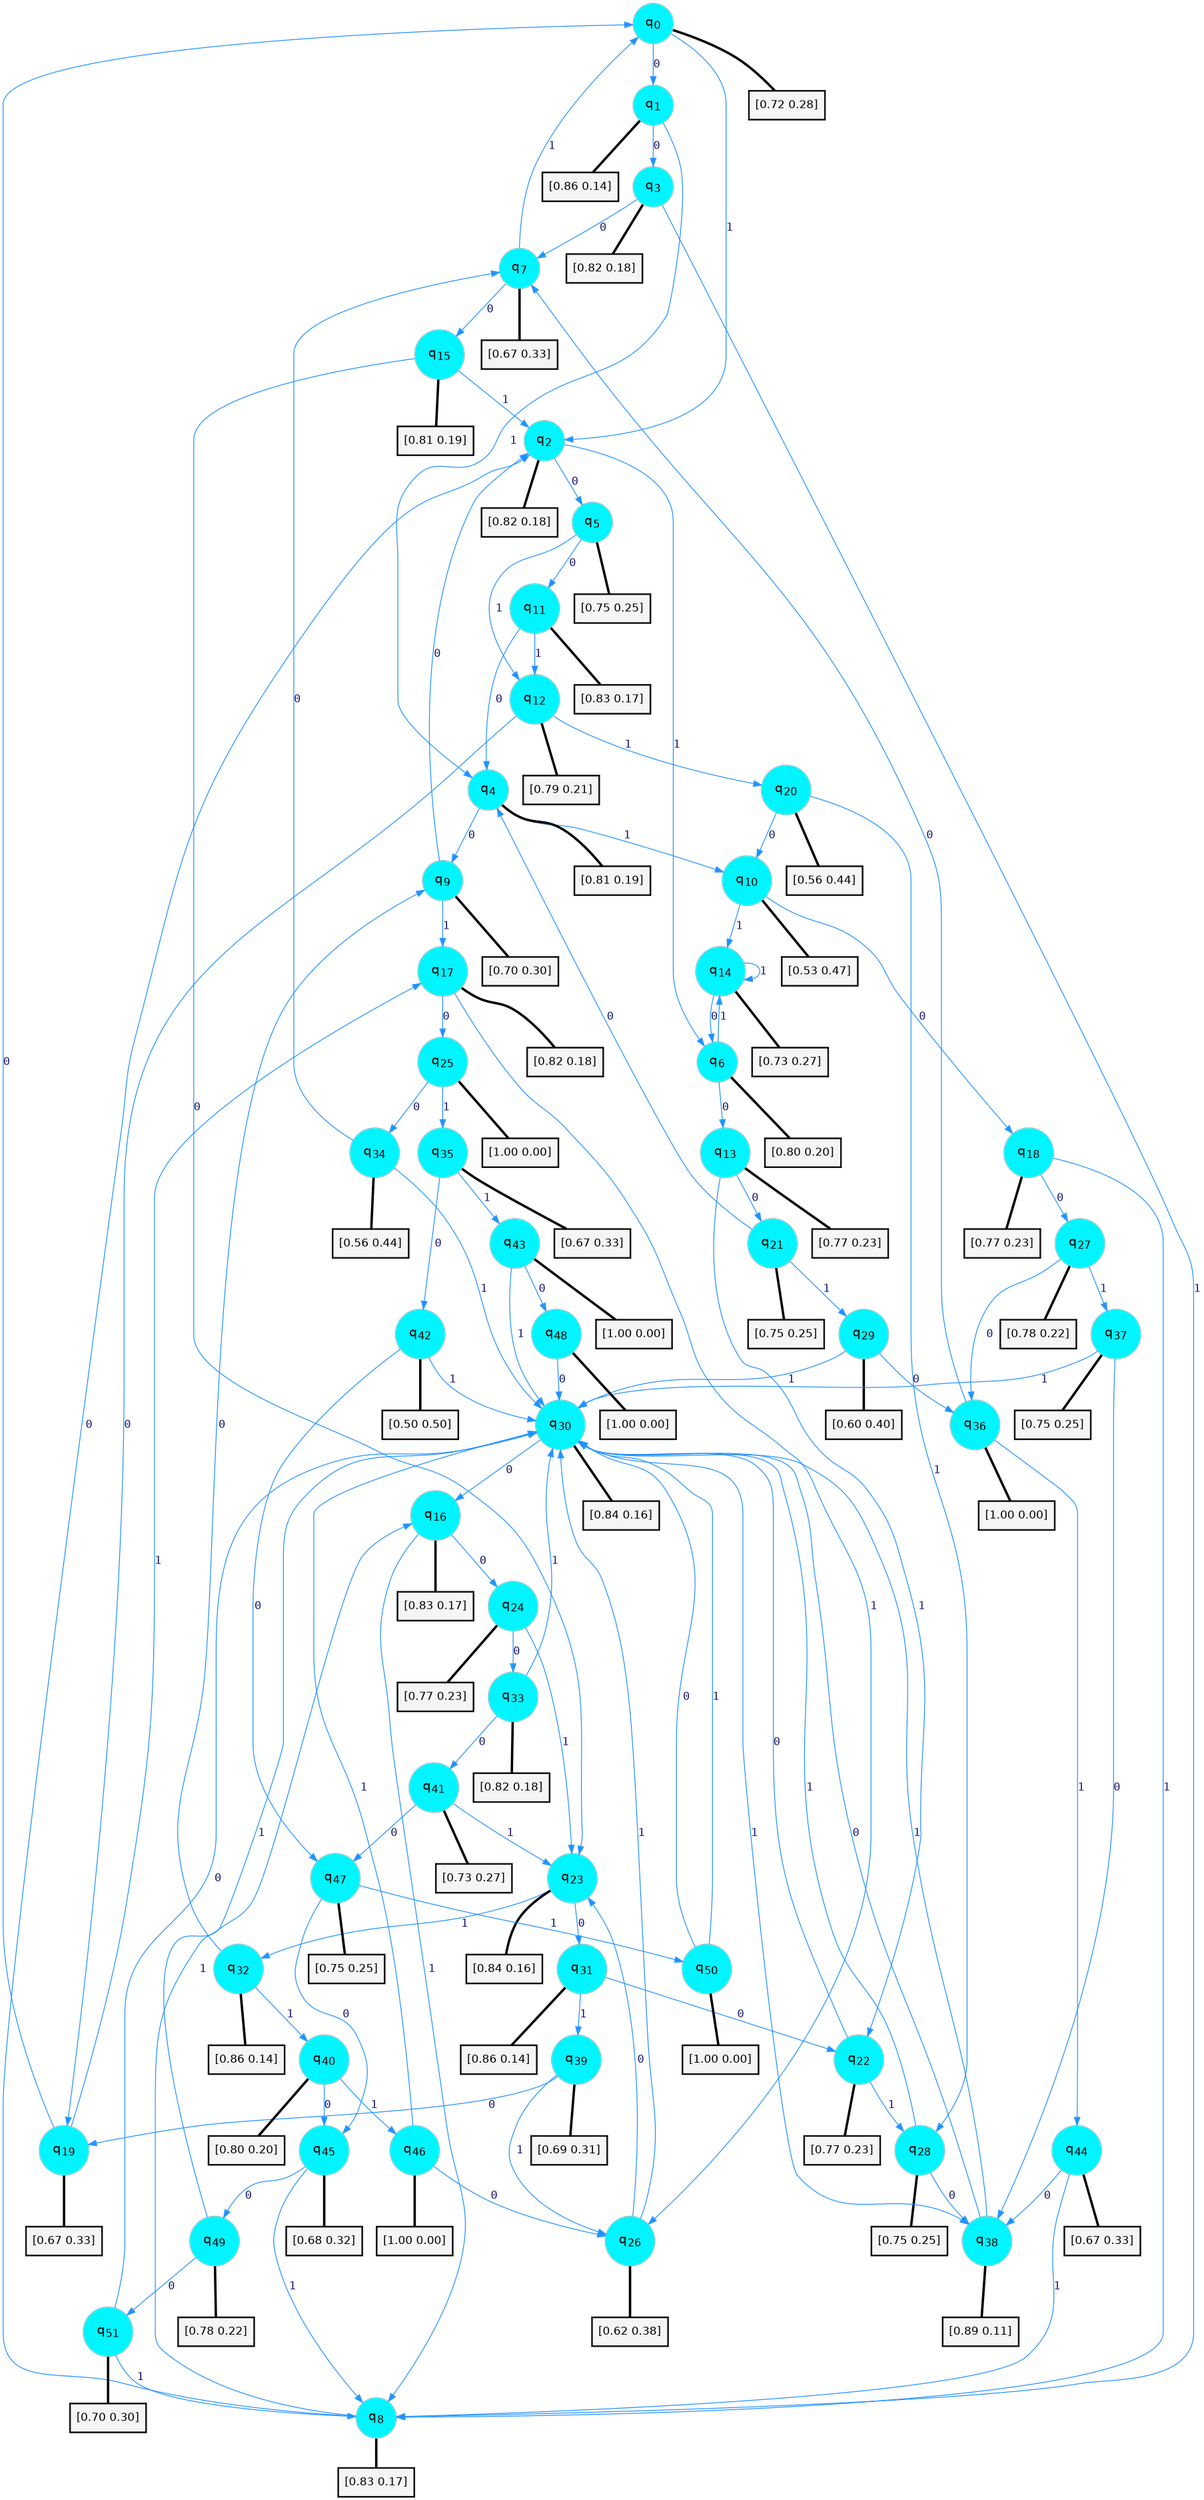 digraph G {
graph [
bgcolor=transparent, dpi=300, rankdir=TD, size="40,25"];
node [
color=gray, fillcolor=turquoise1, fontcolor=black, fontname=Helvetica, fontsize=16, fontweight=bold, shape=circle, style=filled];
edge [
arrowsize=1, color=dodgerblue1, fontcolor=midnightblue, fontname=courier, fontweight=bold, penwidth=1, style=solid, weight=20];
0[label=<q<SUB>0</SUB>>];
1[label=<q<SUB>1</SUB>>];
2[label=<q<SUB>2</SUB>>];
3[label=<q<SUB>3</SUB>>];
4[label=<q<SUB>4</SUB>>];
5[label=<q<SUB>5</SUB>>];
6[label=<q<SUB>6</SUB>>];
7[label=<q<SUB>7</SUB>>];
8[label=<q<SUB>8</SUB>>];
9[label=<q<SUB>9</SUB>>];
10[label=<q<SUB>10</SUB>>];
11[label=<q<SUB>11</SUB>>];
12[label=<q<SUB>12</SUB>>];
13[label=<q<SUB>13</SUB>>];
14[label=<q<SUB>14</SUB>>];
15[label=<q<SUB>15</SUB>>];
16[label=<q<SUB>16</SUB>>];
17[label=<q<SUB>17</SUB>>];
18[label=<q<SUB>18</SUB>>];
19[label=<q<SUB>19</SUB>>];
20[label=<q<SUB>20</SUB>>];
21[label=<q<SUB>21</SUB>>];
22[label=<q<SUB>22</SUB>>];
23[label=<q<SUB>23</SUB>>];
24[label=<q<SUB>24</SUB>>];
25[label=<q<SUB>25</SUB>>];
26[label=<q<SUB>26</SUB>>];
27[label=<q<SUB>27</SUB>>];
28[label=<q<SUB>28</SUB>>];
29[label=<q<SUB>29</SUB>>];
30[label=<q<SUB>30</SUB>>];
31[label=<q<SUB>31</SUB>>];
32[label=<q<SUB>32</SUB>>];
33[label=<q<SUB>33</SUB>>];
34[label=<q<SUB>34</SUB>>];
35[label=<q<SUB>35</SUB>>];
36[label=<q<SUB>36</SUB>>];
37[label=<q<SUB>37</SUB>>];
38[label=<q<SUB>38</SUB>>];
39[label=<q<SUB>39</SUB>>];
40[label=<q<SUB>40</SUB>>];
41[label=<q<SUB>41</SUB>>];
42[label=<q<SUB>42</SUB>>];
43[label=<q<SUB>43</SUB>>];
44[label=<q<SUB>44</SUB>>];
45[label=<q<SUB>45</SUB>>];
46[label=<q<SUB>46</SUB>>];
47[label=<q<SUB>47</SUB>>];
48[label=<q<SUB>48</SUB>>];
49[label=<q<SUB>49</SUB>>];
50[label=<q<SUB>50</SUB>>];
51[label=<q<SUB>51</SUB>>];
52[label="[0.72 0.28]", shape=box,fontcolor=black, fontname=Helvetica, fontsize=14, penwidth=2, fillcolor=whitesmoke,color=black];
53[label="[0.86 0.14]", shape=box,fontcolor=black, fontname=Helvetica, fontsize=14, penwidth=2, fillcolor=whitesmoke,color=black];
54[label="[0.82 0.18]", shape=box,fontcolor=black, fontname=Helvetica, fontsize=14, penwidth=2, fillcolor=whitesmoke,color=black];
55[label="[0.82 0.18]", shape=box,fontcolor=black, fontname=Helvetica, fontsize=14, penwidth=2, fillcolor=whitesmoke,color=black];
56[label="[0.81 0.19]", shape=box,fontcolor=black, fontname=Helvetica, fontsize=14, penwidth=2, fillcolor=whitesmoke,color=black];
57[label="[0.75 0.25]", shape=box,fontcolor=black, fontname=Helvetica, fontsize=14, penwidth=2, fillcolor=whitesmoke,color=black];
58[label="[0.80 0.20]", shape=box,fontcolor=black, fontname=Helvetica, fontsize=14, penwidth=2, fillcolor=whitesmoke,color=black];
59[label="[0.67 0.33]", shape=box,fontcolor=black, fontname=Helvetica, fontsize=14, penwidth=2, fillcolor=whitesmoke,color=black];
60[label="[0.83 0.17]", shape=box,fontcolor=black, fontname=Helvetica, fontsize=14, penwidth=2, fillcolor=whitesmoke,color=black];
61[label="[0.70 0.30]", shape=box,fontcolor=black, fontname=Helvetica, fontsize=14, penwidth=2, fillcolor=whitesmoke,color=black];
62[label="[0.53 0.47]", shape=box,fontcolor=black, fontname=Helvetica, fontsize=14, penwidth=2, fillcolor=whitesmoke,color=black];
63[label="[0.83 0.17]", shape=box,fontcolor=black, fontname=Helvetica, fontsize=14, penwidth=2, fillcolor=whitesmoke,color=black];
64[label="[0.79 0.21]", shape=box,fontcolor=black, fontname=Helvetica, fontsize=14, penwidth=2, fillcolor=whitesmoke,color=black];
65[label="[0.77 0.23]", shape=box,fontcolor=black, fontname=Helvetica, fontsize=14, penwidth=2, fillcolor=whitesmoke,color=black];
66[label="[0.73 0.27]", shape=box,fontcolor=black, fontname=Helvetica, fontsize=14, penwidth=2, fillcolor=whitesmoke,color=black];
67[label="[0.81 0.19]", shape=box,fontcolor=black, fontname=Helvetica, fontsize=14, penwidth=2, fillcolor=whitesmoke,color=black];
68[label="[0.83 0.17]", shape=box,fontcolor=black, fontname=Helvetica, fontsize=14, penwidth=2, fillcolor=whitesmoke,color=black];
69[label="[0.82 0.18]", shape=box,fontcolor=black, fontname=Helvetica, fontsize=14, penwidth=2, fillcolor=whitesmoke,color=black];
70[label="[0.77 0.23]", shape=box,fontcolor=black, fontname=Helvetica, fontsize=14, penwidth=2, fillcolor=whitesmoke,color=black];
71[label="[0.67 0.33]", shape=box,fontcolor=black, fontname=Helvetica, fontsize=14, penwidth=2, fillcolor=whitesmoke,color=black];
72[label="[0.56 0.44]", shape=box,fontcolor=black, fontname=Helvetica, fontsize=14, penwidth=2, fillcolor=whitesmoke,color=black];
73[label="[0.75 0.25]", shape=box,fontcolor=black, fontname=Helvetica, fontsize=14, penwidth=2, fillcolor=whitesmoke,color=black];
74[label="[0.77 0.23]", shape=box,fontcolor=black, fontname=Helvetica, fontsize=14, penwidth=2, fillcolor=whitesmoke,color=black];
75[label="[0.84 0.16]", shape=box,fontcolor=black, fontname=Helvetica, fontsize=14, penwidth=2, fillcolor=whitesmoke,color=black];
76[label="[0.77 0.23]", shape=box,fontcolor=black, fontname=Helvetica, fontsize=14, penwidth=2, fillcolor=whitesmoke,color=black];
77[label="[1.00 0.00]", shape=box,fontcolor=black, fontname=Helvetica, fontsize=14, penwidth=2, fillcolor=whitesmoke,color=black];
78[label="[0.62 0.38]", shape=box,fontcolor=black, fontname=Helvetica, fontsize=14, penwidth=2, fillcolor=whitesmoke,color=black];
79[label="[0.78 0.22]", shape=box,fontcolor=black, fontname=Helvetica, fontsize=14, penwidth=2, fillcolor=whitesmoke,color=black];
80[label="[0.75 0.25]", shape=box,fontcolor=black, fontname=Helvetica, fontsize=14, penwidth=2, fillcolor=whitesmoke,color=black];
81[label="[0.60 0.40]", shape=box,fontcolor=black, fontname=Helvetica, fontsize=14, penwidth=2, fillcolor=whitesmoke,color=black];
82[label="[0.84 0.16]", shape=box,fontcolor=black, fontname=Helvetica, fontsize=14, penwidth=2, fillcolor=whitesmoke,color=black];
83[label="[0.86 0.14]", shape=box,fontcolor=black, fontname=Helvetica, fontsize=14, penwidth=2, fillcolor=whitesmoke,color=black];
84[label="[0.86 0.14]", shape=box,fontcolor=black, fontname=Helvetica, fontsize=14, penwidth=2, fillcolor=whitesmoke,color=black];
85[label="[0.82 0.18]", shape=box,fontcolor=black, fontname=Helvetica, fontsize=14, penwidth=2, fillcolor=whitesmoke,color=black];
86[label="[0.56 0.44]", shape=box,fontcolor=black, fontname=Helvetica, fontsize=14, penwidth=2, fillcolor=whitesmoke,color=black];
87[label="[0.67 0.33]", shape=box,fontcolor=black, fontname=Helvetica, fontsize=14, penwidth=2, fillcolor=whitesmoke,color=black];
88[label="[1.00 0.00]", shape=box,fontcolor=black, fontname=Helvetica, fontsize=14, penwidth=2, fillcolor=whitesmoke,color=black];
89[label="[0.75 0.25]", shape=box,fontcolor=black, fontname=Helvetica, fontsize=14, penwidth=2, fillcolor=whitesmoke,color=black];
90[label="[0.89 0.11]", shape=box,fontcolor=black, fontname=Helvetica, fontsize=14, penwidth=2, fillcolor=whitesmoke,color=black];
91[label="[0.69 0.31]", shape=box,fontcolor=black, fontname=Helvetica, fontsize=14, penwidth=2, fillcolor=whitesmoke,color=black];
92[label="[0.80 0.20]", shape=box,fontcolor=black, fontname=Helvetica, fontsize=14, penwidth=2, fillcolor=whitesmoke,color=black];
93[label="[0.73 0.27]", shape=box,fontcolor=black, fontname=Helvetica, fontsize=14, penwidth=2, fillcolor=whitesmoke,color=black];
94[label="[0.50 0.50]", shape=box,fontcolor=black, fontname=Helvetica, fontsize=14, penwidth=2, fillcolor=whitesmoke,color=black];
95[label="[1.00 0.00]", shape=box,fontcolor=black, fontname=Helvetica, fontsize=14, penwidth=2, fillcolor=whitesmoke,color=black];
96[label="[0.67 0.33]", shape=box,fontcolor=black, fontname=Helvetica, fontsize=14, penwidth=2, fillcolor=whitesmoke,color=black];
97[label="[0.68 0.32]", shape=box,fontcolor=black, fontname=Helvetica, fontsize=14, penwidth=2, fillcolor=whitesmoke,color=black];
98[label="[1.00 0.00]", shape=box,fontcolor=black, fontname=Helvetica, fontsize=14, penwidth=2, fillcolor=whitesmoke,color=black];
99[label="[0.75 0.25]", shape=box,fontcolor=black, fontname=Helvetica, fontsize=14, penwidth=2, fillcolor=whitesmoke,color=black];
100[label="[1.00 0.00]", shape=box,fontcolor=black, fontname=Helvetica, fontsize=14, penwidth=2, fillcolor=whitesmoke,color=black];
101[label="[0.78 0.22]", shape=box,fontcolor=black, fontname=Helvetica, fontsize=14, penwidth=2, fillcolor=whitesmoke,color=black];
102[label="[1.00 0.00]", shape=box,fontcolor=black, fontname=Helvetica, fontsize=14, penwidth=2, fillcolor=whitesmoke,color=black];
103[label="[0.70 0.30]", shape=box,fontcolor=black, fontname=Helvetica, fontsize=14, penwidth=2, fillcolor=whitesmoke,color=black];
0->1 [label=0];
0->2 [label=1];
0->52 [arrowhead=none, penwidth=3,color=black];
1->3 [label=0];
1->4 [label=1];
1->53 [arrowhead=none, penwidth=3,color=black];
2->5 [label=0];
2->6 [label=1];
2->54 [arrowhead=none, penwidth=3,color=black];
3->7 [label=0];
3->8 [label=1];
3->55 [arrowhead=none, penwidth=3,color=black];
4->9 [label=0];
4->10 [label=1];
4->56 [arrowhead=none, penwidth=3,color=black];
5->11 [label=0];
5->12 [label=1];
5->57 [arrowhead=none, penwidth=3,color=black];
6->13 [label=0];
6->14 [label=1];
6->58 [arrowhead=none, penwidth=3,color=black];
7->15 [label=0];
7->0 [label=1];
7->59 [arrowhead=none, penwidth=3,color=black];
8->2 [label=0];
8->16 [label=1];
8->60 [arrowhead=none, penwidth=3,color=black];
9->2 [label=0];
9->17 [label=1];
9->61 [arrowhead=none, penwidth=3,color=black];
10->18 [label=0];
10->14 [label=1];
10->62 [arrowhead=none, penwidth=3,color=black];
11->4 [label=0];
11->12 [label=1];
11->63 [arrowhead=none, penwidth=3,color=black];
12->19 [label=0];
12->20 [label=1];
12->64 [arrowhead=none, penwidth=3,color=black];
13->21 [label=0];
13->22 [label=1];
13->65 [arrowhead=none, penwidth=3,color=black];
14->6 [label=0];
14->14 [label=1];
14->66 [arrowhead=none, penwidth=3,color=black];
15->23 [label=0];
15->2 [label=1];
15->67 [arrowhead=none, penwidth=3,color=black];
16->24 [label=0];
16->8 [label=1];
16->68 [arrowhead=none, penwidth=3,color=black];
17->25 [label=0];
17->26 [label=1];
17->69 [arrowhead=none, penwidth=3,color=black];
18->27 [label=0];
18->8 [label=1];
18->70 [arrowhead=none, penwidth=3,color=black];
19->0 [label=0];
19->17 [label=1];
19->71 [arrowhead=none, penwidth=3,color=black];
20->10 [label=0];
20->28 [label=1];
20->72 [arrowhead=none, penwidth=3,color=black];
21->4 [label=0];
21->29 [label=1];
21->73 [arrowhead=none, penwidth=3,color=black];
22->30 [label=0];
22->28 [label=1];
22->74 [arrowhead=none, penwidth=3,color=black];
23->31 [label=0];
23->32 [label=1];
23->75 [arrowhead=none, penwidth=3,color=black];
24->33 [label=0];
24->23 [label=1];
24->76 [arrowhead=none, penwidth=3,color=black];
25->34 [label=0];
25->35 [label=1];
25->77 [arrowhead=none, penwidth=3,color=black];
26->23 [label=0];
26->30 [label=1];
26->78 [arrowhead=none, penwidth=3,color=black];
27->36 [label=0];
27->37 [label=1];
27->79 [arrowhead=none, penwidth=3,color=black];
28->38 [label=0];
28->30 [label=1];
28->80 [arrowhead=none, penwidth=3,color=black];
29->36 [label=0];
29->30 [label=1];
29->81 [arrowhead=none, penwidth=3,color=black];
30->16 [label=0];
30->38 [label=1];
30->82 [arrowhead=none, penwidth=3,color=black];
31->22 [label=0];
31->39 [label=1];
31->83 [arrowhead=none, penwidth=3,color=black];
32->9 [label=0];
32->40 [label=1];
32->84 [arrowhead=none, penwidth=3,color=black];
33->41 [label=0];
33->30 [label=1];
33->85 [arrowhead=none, penwidth=3,color=black];
34->7 [label=0];
34->30 [label=1];
34->86 [arrowhead=none, penwidth=3,color=black];
35->42 [label=0];
35->43 [label=1];
35->87 [arrowhead=none, penwidth=3,color=black];
36->7 [label=0];
36->44 [label=1];
36->88 [arrowhead=none, penwidth=3,color=black];
37->38 [label=0];
37->30 [label=1];
37->89 [arrowhead=none, penwidth=3,color=black];
38->30 [label=0];
38->30 [label=1];
38->90 [arrowhead=none, penwidth=3,color=black];
39->19 [label=0];
39->26 [label=1];
39->91 [arrowhead=none, penwidth=3,color=black];
40->45 [label=0];
40->46 [label=1];
40->92 [arrowhead=none, penwidth=3,color=black];
41->47 [label=0];
41->23 [label=1];
41->93 [arrowhead=none, penwidth=3,color=black];
42->47 [label=0];
42->30 [label=1];
42->94 [arrowhead=none, penwidth=3,color=black];
43->48 [label=0];
43->30 [label=1];
43->95 [arrowhead=none, penwidth=3,color=black];
44->38 [label=0];
44->8 [label=1];
44->96 [arrowhead=none, penwidth=3,color=black];
45->49 [label=0];
45->8 [label=1];
45->97 [arrowhead=none, penwidth=3,color=black];
46->26 [label=0];
46->30 [label=1];
46->98 [arrowhead=none, penwidth=3,color=black];
47->45 [label=0];
47->50 [label=1];
47->99 [arrowhead=none, penwidth=3,color=black];
48->30 [label=0];
48->100 [arrowhead=none, penwidth=3,color=black];
49->51 [label=0];
49->30 [label=1];
49->101 [arrowhead=none, penwidth=3,color=black];
50->30 [label=0];
50->30 [label=1];
50->102 [arrowhead=none, penwidth=3,color=black];
51->30 [label=0];
51->8 [label=1];
51->103 [arrowhead=none, penwidth=3,color=black];
}
